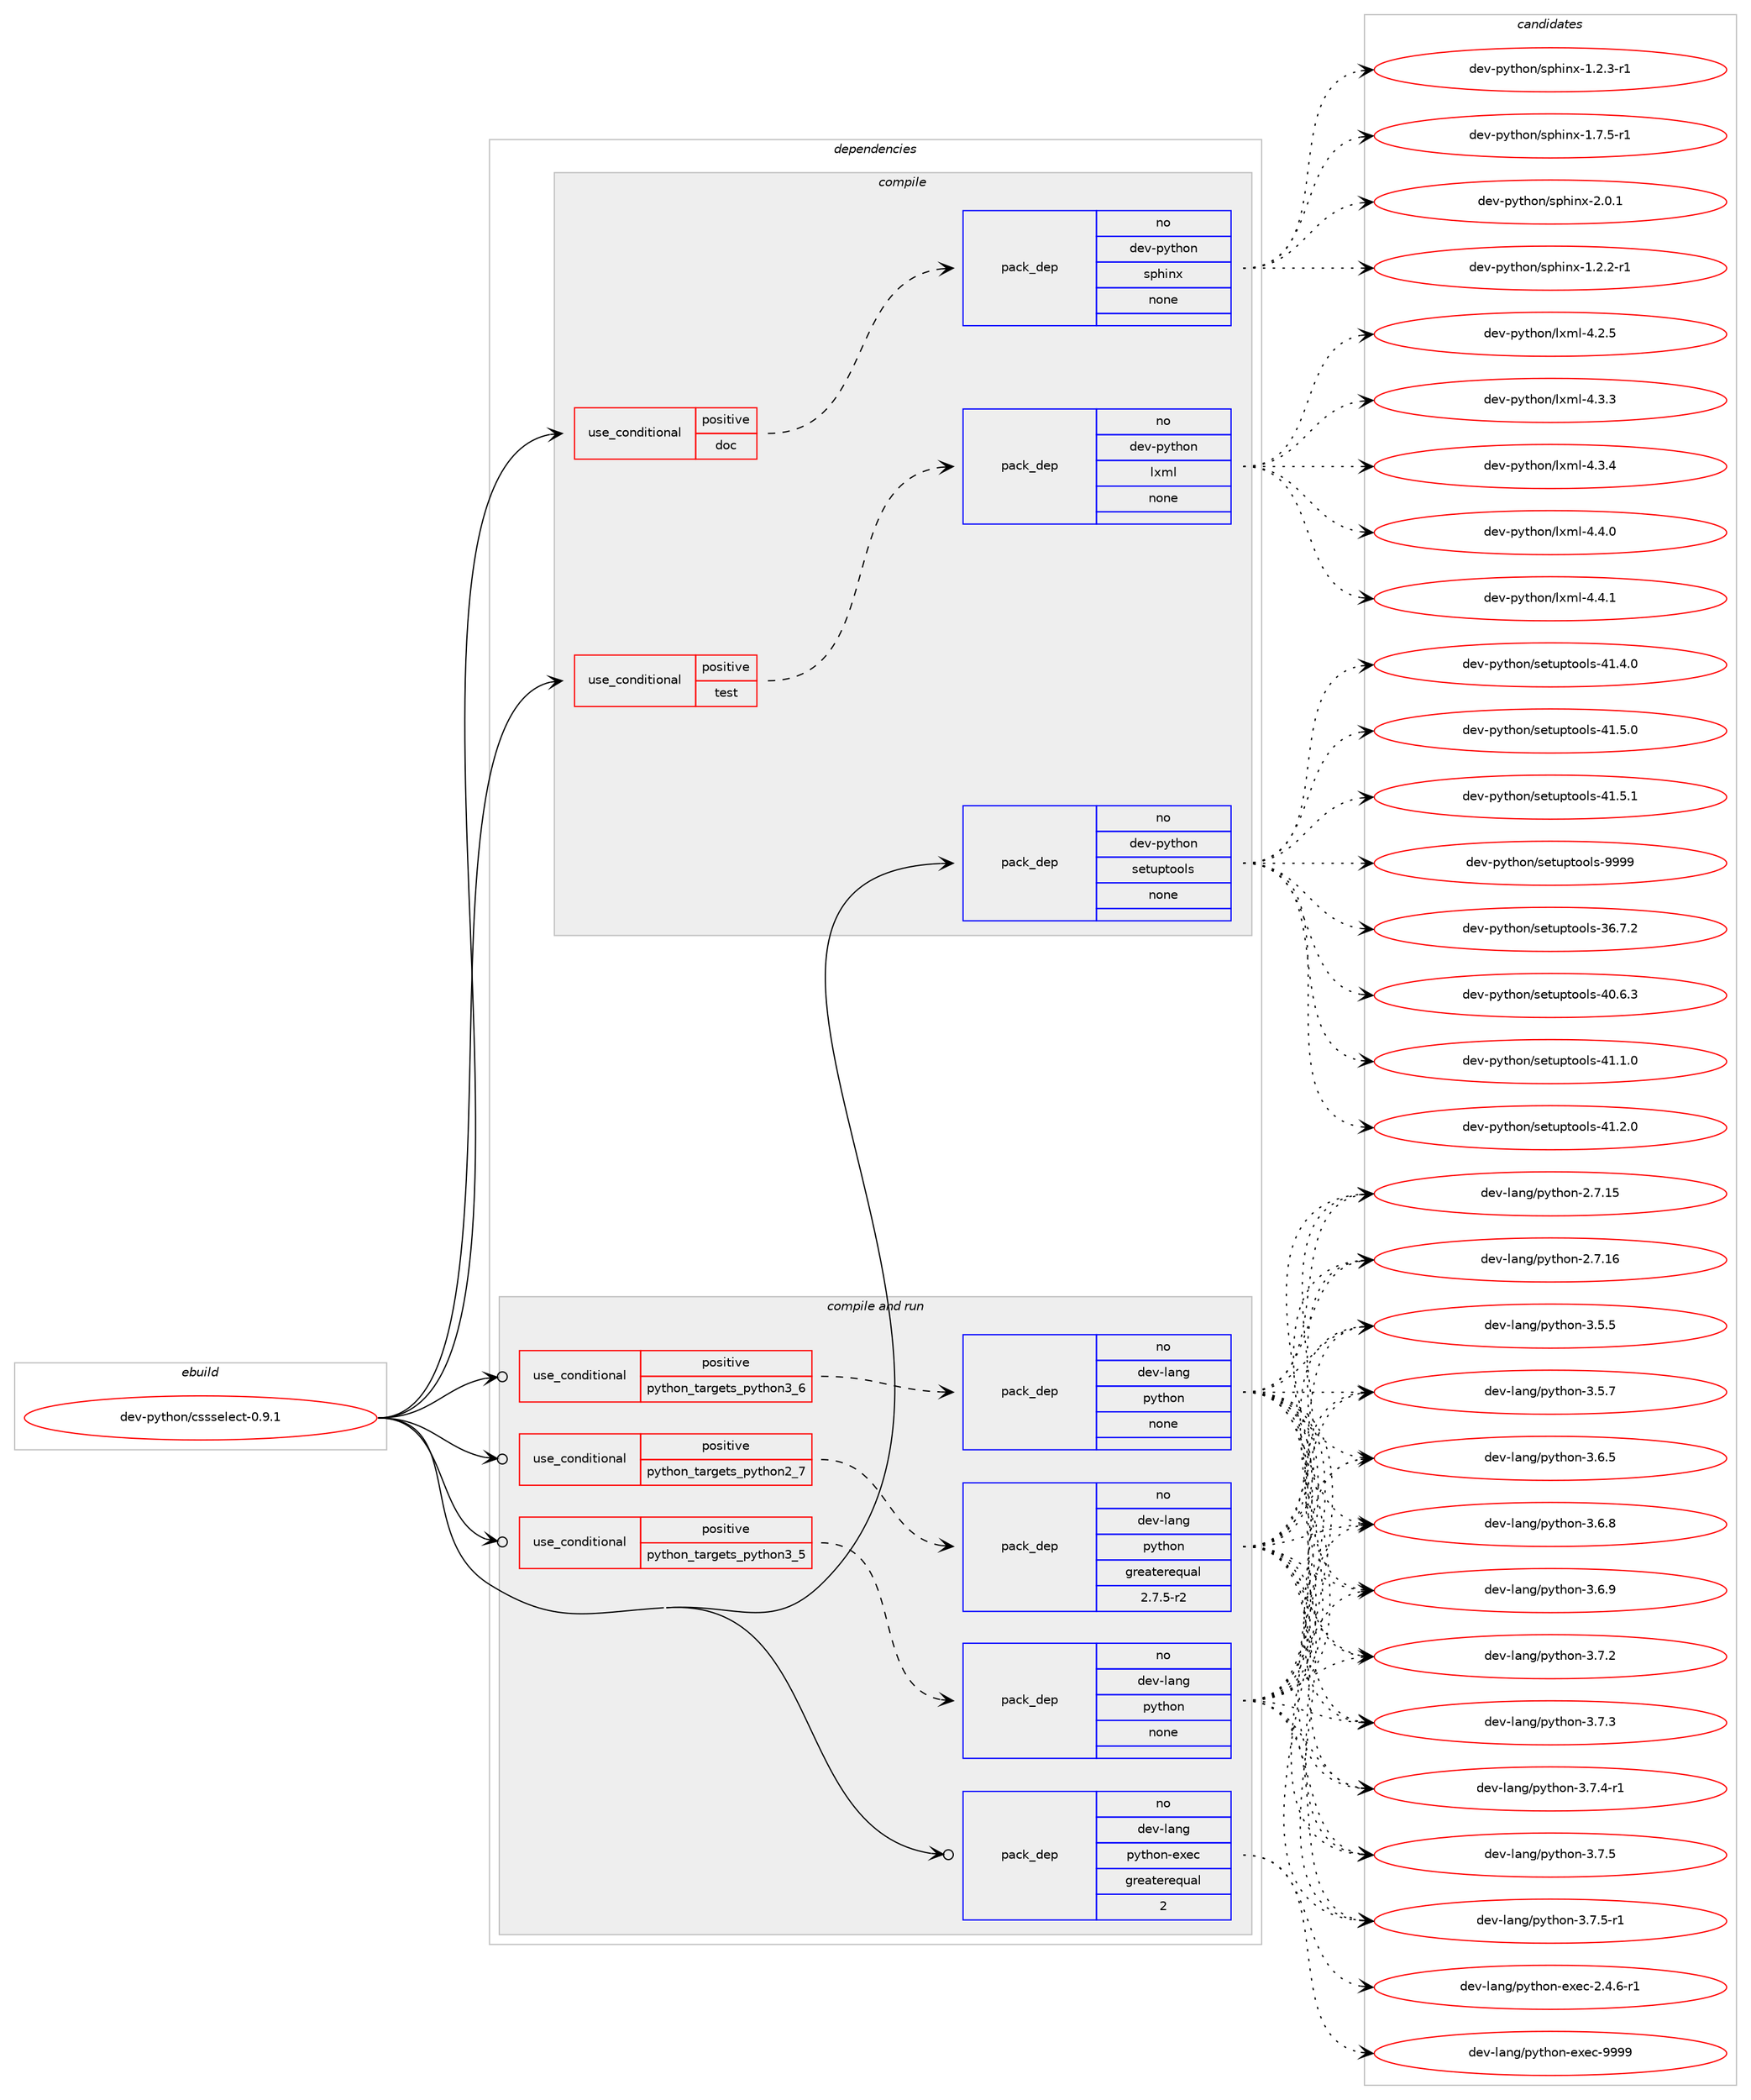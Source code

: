 digraph prolog {

# *************
# Graph options
# *************

newrank=true;
concentrate=true;
compound=true;
graph [rankdir=LR,fontname=Helvetica,fontsize=10,ranksep=1.5];#, ranksep=2.5, nodesep=0.2];
edge  [arrowhead=vee];
node  [fontname=Helvetica,fontsize=10];

# **********
# The ebuild
# **********

subgraph cluster_leftcol {
color=gray;
rank=same;
label=<<i>ebuild</i>>;
id [label="dev-python/cssselect-0.9.1", color=red, width=4, href="../dev-python/cssselect-0.9.1.svg"];
}

# ****************
# The dependencies
# ****************

subgraph cluster_midcol {
color=gray;
label=<<i>dependencies</i>>;
subgraph cluster_compile {
fillcolor="#eeeeee";
style=filled;
label=<<i>compile</i>>;
subgraph cond138110 {
dependency600573 [label=<<TABLE BORDER="0" CELLBORDER="1" CELLSPACING="0" CELLPADDING="4"><TR><TD ROWSPAN="3" CELLPADDING="10">use_conditional</TD></TR><TR><TD>positive</TD></TR><TR><TD>doc</TD></TR></TABLE>>, shape=none, color=red];
subgraph pack450670 {
dependency600574 [label=<<TABLE BORDER="0" CELLBORDER="1" CELLSPACING="0" CELLPADDING="4" WIDTH="220"><TR><TD ROWSPAN="6" CELLPADDING="30">pack_dep</TD></TR><TR><TD WIDTH="110">no</TD></TR><TR><TD>dev-python</TD></TR><TR><TD>sphinx</TD></TR><TR><TD>none</TD></TR><TR><TD></TD></TR></TABLE>>, shape=none, color=blue];
}
dependency600573:e -> dependency600574:w [weight=20,style="dashed",arrowhead="vee"];
}
id:e -> dependency600573:w [weight=20,style="solid",arrowhead="vee"];
subgraph cond138111 {
dependency600575 [label=<<TABLE BORDER="0" CELLBORDER="1" CELLSPACING="0" CELLPADDING="4"><TR><TD ROWSPAN="3" CELLPADDING="10">use_conditional</TD></TR><TR><TD>positive</TD></TR><TR><TD>test</TD></TR></TABLE>>, shape=none, color=red];
subgraph pack450671 {
dependency600576 [label=<<TABLE BORDER="0" CELLBORDER="1" CELLSPACING="0" CELLPADDING="4" WIDTH="220"><TR><TD ROWSPAN="6" CELLPADDING="30">pack_dep</TD></TR><TR><TD WIDTH="110">no</TD></TR><TR><TD>dev-python</TD></TR><TR><TD>lxml</TD></TR><TR><TD>none</TD></TR><TR><TD></TD></TR></TABLE>>, shape=none, color=blue];
}
dependency600575:e -> dependency600576:w [weight=20,style="dashed",arrowhead="vee"];
}
id:e -> dependency600575:w [weight=20,style="solid",arrowhead="vee"];
subgraph pack450672 {
dependency600577 [label=<<TABLE BORDER="0" CELLBORDER="1" CELLSPACING="0" CELLPADDING="4" WIDTH="220"><TR><TD ROWSPAN="6" CELLPADDING="30">pack_dep</TD></TR><TR><TD WIDTH="110">no</TD></TR><TR><TD>dev-python</TD></TR><TR><TD>setuptools</TD></TR><TR><TD>none</TD></TR><TR><TD></TD></TR></TABLE>>, shape=none, color=blue];
}
id:e -> dependency600577:w [weight=20,style="solid",arrowhead="vee"];
}
subgraph cluster_compileandrun {
fillcolor="#eeeeee";
style=filled;
label=<<i>compile and run</i>>;
subgraph cond138112 {
dependency600578 [label=<<TABLE BORDER="0" CELLBORDER="1" CELLSPACING="0" CELLPADDING="4"><TR><TD ROWSPAN="3" CELLPADDING="10">use_conditional</TD></TR><TR><TD>positive</TD></TR><TR><TD>python_targets_python2_7</TD></TR></TABLE>>, shape=none, color=red];
subgraph pack450673 {
dependency600579 [label=<<TABLE BORDER="0" CELLBORDER="1" CELLSPACING="0" CELLPADDING="4" WIDTH="220"><TR><TD ROWSPAN="6" CELLPADDING="30">pack_dep</TD></TR><TR><TD WIDTH="110">no</TD></TR><TR><TD>dev-lang</TD></TR><TR><TD>python</TD></TR><TR><TD>greaterequal</TD></TR><TR><TD>2.7.5-r2</TD></TR></TABLE>>, shape=none, color=blue];
}
dependency600578:e -> dependency600579:w [weight=20,style="dashed",arrowhead="vee"];
}
id:e -> dependency600578:w [weight=20,style="solid",arrowhead="odotvee"];
subgraph cond138113 {
dependency600580 [label=<<TABLE BORDER="0" CELLBORDER="1" CELLSPACING="0" CELLPADDING="4"><TR><TD ROWSPAN="3" CELLPADDING="10">use_conditional</TD></TR><TR><TD>positive</TD></TR><TR><TD>python_targets_python3_5</TD></TR></TABLE>>, shape=none, color=red];
subgraph pack450674 {
dependency600581 [label=<<TABLE BORDER="0" CELLBORDER="1" CELLSPACING="0" CELLPADDING="4" WIDTH="220"><TR><TD ROWSPAN="6" CELLPADDING="30">pack_dep</TD></TR><TR><TD WIDTH="110">no</TD></TR><TR><TD>dev-lang</TD></TR><TR><TD>python</TD></TR><TR><TD>none</TD></TR><TR><TD></TD></TR></TABLE>>, shape=none, color=blue];
}
dependency600580:e -> dependency600581:w [weight=20,style="dashed",arrowhead="vee"];
}
id:e -> dependency600580:w [weight=20,style="solid",arrowhead="odotvee"];
subgraph cond138114 {
dependency600582 [label=<<TABLE BORDER="0" CELLBORDER="1" CELLSPACING="0" CELLPADDING="4"><TR><TD ROWSPAN="3" CELLPADDING="10">use_conditional</TD></TR><TR><TD>positive</TD></TR><TR><TD>python_targets_python3_6</TD></TR></TABLE>>, shape=none, color=red];
subgraph pack450675 {
dependency600583 [label=<<TABLE BORDER="0" CELLBORDER="1" CELLSPACING="0" CELLPADDING="4" WIDTH="220"><TR><TD ROWSPAN="6" CELLPADDING="30">pack_dep</TD></TR><TR><TD WIDTH="110">no</TD></TR><TR><TD>dev-lang</TD></TR><TR><TD>python</TD></TR><TR><TD>none</TD></TR><TR><TD></TD></TR></TABLE>>, shape=none, color=blue];
}
dependency600582:e -> dependency600583:w [weight=20,style="dashed",arrowhead="vee"];
}
id:e -> dependency600582:w [weight=20,style="solid",arrowhead="odotvee"];
subgraph pack450676 {
dependency600584 [label=<<TABLE BORDER="0" CELLBORDER="1" CELLSPACING="0" CELLPADDING="4" WIDTH="220"><TR><TD ROWSPAN="6" CELLPADDING="30">pack_dep</TD></TR><TR><TD WIDTH="110">no</TD></TR><TR><TD>dev-lang</TD></TR><TR><TD>python-exec</TD></TR><TR><TD>greaterequal</TD></TR><TR><TD>2</TD></TR></TABLE>>, shape=none, color=blue];
}
id:e -> dependency600584:w [weight=20,style="solid",arrowhead="odotvee"];
}
subgraph cluster_run {
fillcolor="#eeeeee";
style=filled;
label=<<i>run</i>>;
}
}

# **************
# The candidates
# **************

subgraph cluster_choices {
rank=same;
color=gray;
label=<<i>candidates</i>>;

subgraph choice450670 {
color=black;
nodesep=1;
choice10010111845112121116104111110471151121041051101204549465046504511449 [label="dev-python/sphinx-1.2.2-r1", color=red, width=4,href="../dev-python/sphinx-1.2.2-r1.svg"];
choice10010111845112121116104111110471151121041051101204549465046514511449 [label="dev-python/sphinx-1.2.3-r1", color=red, width=4,href="../dev-python/sphinx-1.2.3-r1.svg"];
choice10010111845112121116104111110471151121041051101204549465546534511449 [label="dev-python/sphinx-1.7.5-r1", color=red, width=4,href="../dev-python/sphinx-1.7.5-r1.svg"];
choice1001011184511212111610411111047115112104105110120455046484649 [label="dev-python/sphinx-2.0.1", color=red, width=4,href="../dev-python/sphinx-2.0.1.svg"];
dependency600574:e -> choice10010111845112121116104111110471151121041051101204549465046504511449:w [style=dotted,weight="100"];
dependency600574:e -> choice10010111845112121116104111110471151121041051101204549465046514511449:w [style=dotted,weight="100"];
dependency600574:e -> choice10010111845112121116104111110471151121041051101204549465546534511449:w [style=dotted,weight="100"];
dependency600574:e -> choice1001011184511212111610411111047115112104105110120455046484649:w [style=dotted,weight="100"];
}
subgraph choice450671 {
color=black;
nodesep=1;
choice1001011184511212111610411111047108120109108455246504653 [label="dev-python/lxml-4.2.5", color=red, width=4,href="../dev-python/lxml-4.2.5.svg"];
choice1001011184511212111610411111047108120109108455246514651 [label="dev-python/lxml-4.3.3", color=red, width=4,href="../dev-python/lxml-4.3.3.svg"];
choice1001011184511212111610411111047108120109108455246514652 [label="dev-python/lxml-4.3.4", color=red, width=4,href="../dev-python/lxml-4.3.4.svg"];
choice1001011184511212111610411111047108120109108455246524648 [label="dev-python/lxml-4.4.0", color=red, width=4,href="../dev-python/lxml-4.4.0.svg"];
choice1001011184511212111610411111047108120109108455246524649 [label="dev-python/lxml-4.4.1", color=red, width=4,href="../dev-python/lxml-4.4.1.svg"];
dependency600576:e -> choice1001011184511212111610411111047108120109108455246504653:w [style=dotted,weight="100"];
dependency600576:e -> choice1001011184511212111610411111047108120109108455246514651:w [style=dotted,weight="100"];
dependency600576:e -> choice1001011184511212111610411111047108120109108455246514652:w [style=dotted,weight="100"];
dependency600576:e -> choice1001011184511212111610411111047108120109108455246524648:w [style=dotted,weight="100"];
dependency600576:e -> choice1001011184511212111610411111047108120109108455246524649:w [style=dotted,weight="100"];
}
subgraph choice450672 {
color=black;
nodesep=1;
choice100101118451121211161041111104711510111611711211611111110811545515446554650 [label="dev-python/setuptools-36.7.2", color=red, width=4,href="../dev-python/setuptools-36.7.2.svg"];
choice100101118451121211161041111104711510111611711211611111110811545524846544651 [label="dev-python/setuptools-40.6.3", color=red, width=4,href="../dev-python/setuptools-40.6.3.svg"];
choice100101118451121211161041111104711510111611711211611111110811545524946494648 [label="dev-python/setuptools-41.1.0", color=red, width=4,href="../dev-python/setuptools-41.1.0.svg"];
choice100101118451121211161041111104711510111611711211611111110811545524946504648 [label="dev-python/setuptools-41.2.0", color=red, width=4,href="../dev-python/setuptools-41.2.0.svg"];
choice100101118451121211161041111104711510111611711211611111110811545524946524648 [label="dev-python/setuptools-41.4.0", color=red, width=4,href="../dev-python/setuptools-41.4.0.svg"];
choice100101118451121211161041111104711510111611711211611111110811545524946534648 [label="dev-python/setuptools-41.5.0", color=red, width=4,href="../dev-python/setuptools-41.5.0.svg"];
choice100101118451121211161041111104711510111611711211611111110811545524946534649 [label="dev-python/setuptools-41.5.1", color=red, width=4,href="../dev-python/setuptools-41.5.1.svg"];
choice10010111845112121116104111110471151011161171121161111111081154557575757 [label="dev-python/setuptools-9999", color=red, width=4,href="../dev-python/setuptools-9999.svg"];
dependency600577:e -> choice100101118451121211161041111104711510111611711211611111110811545515446554650:w [style=dotted,weight="100"];
dependency600577:e -> choice100101118451121211161041111104711510111611711211611111110811545524846544651:w [style=dotted,weight="100"];
dependency600577:e -> choice100101118451121211161041111104711510111611711211611111110811545524946494648:w [style=dotted,weight="100"];
dependency600577:e -> choice100101118451121211161041111104711510111611711211611111110811545524946504648:w [style=dotted,weight="100"];
dependency600577:e -> choice100101118451121211161041111104711510111611711211611111110811545524946524648:w [style=dotted,weight="100"];
dependency600577:e -> choice100101118451121211161041111104711510111611711211611111110811545524946534648:w [style=dotted,weight="100"];
dependency600577:e -> choice100101118451121211161041111104711510111611711211611111110811545524946534649:w [style=dotted,weight="100"];
dependency600577:e -> choice10010111845112121116104111110471151011161171121161111111081154557575757:w [style=dotted,weight="100"];
}
subgraph choice450673 {
color=black;
nodesep=1;
choice10010111845108971101034711212111610411111045504655464953 [label="dev-lang/python-2.7.15", color=red, width=4,href="../dev-lang/python-2.7.15.svg"];
choice10010111845108971101034711212111610411111045504655464954 [label="dev-lang/python-2.7.16", color=red, width=4,href="../dev-lang/python-2.7.16.svg"];
choice100101118451089711010347112121116104111110455146534653 [label="dev-lang/python-3.5.5", color=red, width=4,href="../dev-lang/python-3.5.5.svg"];
choice100101118451089711010347112121116104111110455146534655 [label="dev-lang/python-3.5.7", color=red, width=4,href="../dev-lang/python-3.5.7.svg"];
choice100101118451089711010347112121116104111110455146544653 [label="dev-lang/python-3.6.5", color=red, width=4,href="../dev-lang/python-3.6.5.svg"];
choice100101118451089711010347112121116104111110455146544656 [label="dev-lang/python-3.6.8", color=red, width=4,href="../dev-lang/python-3.6.8.svg"];
choice100101118451089711010347112121116104111110455146544657 [label="dev-lang/python-3.6.9", color=red, width=4,href="../dev-lang/python-3.6.9.svg"];
choice100101118451089711010347112121116104111110455146554650 [label="dev-lang/python-3.7.2", color=red, width=4,href="../dev-lang/python-3.7.2.svg"];
choice100101118451089711010347112121116104111110455146554651 [label="dev-lang/python-3.7.3", color=red, width=4,href="../dev-lang/python-3.7.3.svg"];
choice1001011184510897110103471121211161041111104551465546524511449 [label="dev-lang/python-3.7.4-r1", color=red, width=4,href="../dev-lang/python-3.7.4-r1.svg"];
choice100101118451089711010347112121116104111110455146554653 [label="dev-lang/python-3.7.5", color=red, width=4,href="../dev-lang/python-3.7.5.svg"];
choice1001011184510897110103471121211161041111104551465546534511449 [label="dev-lang/python-3.7.5-r1", color=red, width=4,href="../dev-lang/python-3.7.5-r1.svg"];
dependency600579:e -> choice10010111845108971101034711212111610411111045504655464953:w [style=dotted,weight="100"];
dependency600579:e -> choice10010111845108971101034711212111610411111045504655464954:w [style=dotted,weight="100"];
dependency600579:e -> choice100101118451089711010347112121116104111110455146534653:w [style=dotted,weight="100"];
dependency600579:e -> choice100101118451089711010347112121116104111110455146534655:w [style=dotted,weight="100"];
dependency600579:e -> choice100101118451089711010347112121116104111110455146544653:w [style=dotted,weight="100"];
dependency600579:e -> choice100101118451089711010347112121116104111110455146544656:w [style=dotted,weight="100"];
dependency600579:e -> choice100101118451089711010347112121116104111110455146544657:w [style=dotted,weight="100"];
dependency600579:e -> choice100101118451089711010347112121116104111110455146554650:w [style=dotted,weight="100"];
dependency600579:e -> choice100101118451089711010347112121116104111110455146554651:w [style=dotted,weight="100"];
dependency600579:e -> choice1001011184510897110103471121211161041111104551465546524511449:w [style=dotted,weight="100"];
dependency600579:e -> choice100101118451089711010347112121116104111110455146554653:w [style=dotted,weight="100"];
dependency600579:e -> choice1001011184510897110103471121211161041111104551465546534511449:w [style=dotted,weight="100"];
}
subgraph choice450674 {
color=black;
nodesep=1;
choice10010111845108971101034711212111610411111045504655464953 [label="dev-lang/python-2.7.15", color=red, width=4,href="../dev-lang/python-2.7.15.svg"];
choice10010111845108971101034711212111610411111045504655464954 [label="dev-lang/python-2.7.16", color=red, width=4,href="../dev-lang/python-2.7.16.svg"];
choice100101118451089711010347112121116104111110455146534653 [label="dev-lang/python-3.5.5", color=red, width=4,href="../dev-lang/python-3.5.5.svg"];
choice100101118451089711010347112121116104111110455146534655 [label="dev-lang/python-3.5.7", color=red, width=4,href="../dev-lang/python-3.5.7.svg"];
choice100101118451089711010347112121116104111110455146544653 [label="dev-lang/python-3.6.5", color=red, width=4,href="../dev-lang/python-3.6.5.svg"];
choice100101118451089711010347112121116104111110455146544656 [label="dev-lang/python-3.6.8", color=red, width=4,href="../dev-lang/python-3.6.8.svg"];
choice100101118451089711010347112121116104111110455146544657 [label="dev-lang/python-3.6.9", color=red, width=4,href="../dev-lang/python-3.6.9.svg"];
choice100101118451089711010347112121116104111110455146554650 [label="dev-lang/python-3.7.2", color=red, width=4,href="../dev-lang/python-3.7.2.svg"];
choice100101118451089711010347112121116104111110455146554651 [label="dev-lang/python-3.7.3", color=red, width=4,href="../dev-lang/python-3.7.3.svg"];
choice1001011184510897110103471121211161041111104551465546524511449 [label="dev-lang/python-3.7.4-r1", color=red, width=4,href="../dev-lang/python-3.7.4-r1.svg"];
choice100101118451089711010347112121116104111110455146554653 [label="dev-lang/python-3.7.5", color=red, width=4,href="../dev-lang/python-3.7.5.svg"];
choice1001011184510897110103471121211161041111104551465546534511449 [label="dev-lang/python-3.7.5-r1", color=red, width=4,href="../dev-lang/python-3.7.5-r1.svg"];
dependency600581:e -> choice10010111845108971101034711212111610411111045504655464953:w [style=dotted,weight="100"];
dependency600581:e -> choice10010111845108971101034711212111610411111045504655464954:w [style=dotted,weight="100"];
dependency600581:e -> choice100101118451089711010347112121116104111110455146534653:w [style=dotted,weight="100"];
dependency600581:e -> choice100101118451089711010347112121116104111110455146534655:w [style=dotted,weight="100"];
dependency600581:e -> choice100101118451089711010347112121116104111110455146544653:w [style=dotted,weight="100"];
dependency600581:e -> choice100101118451089711010347112121116104111110455146544656:w [style=dotted,weight="100"];
dependency600581:e -> choice100101118451089711010347112121116104111110455146544657:w [style=dotted,weight="100"];
dependency600581:e -> choice100101118451089711010347112121116104111110455146554650:w [style=dotted,weight="100"];
dependency600581:e -> choice100101118451089711010347112121116104111110455146554651:w [style=dotted,weight="100"];
dependency600581:e -> choice1001011184510897110103471121211161041111104551465546524511449:w [style=dotted,weight="100"];
dependency600581:e -> choice100101118451089711010347112121116104111110455146554653:w [style=dotted,weight="100"];
dependency600581:e -> choice1001011184510897110103471121211161041111104551465546534511449:w [style=dotted,weight="100"];
}
subgraph choice450675 {
color=black;
nodesep=1;
choice10010111845108971101034711212111610411111045504655464953 [label="dev-lang/python-2.7.15", color=red, width=4,href="../dev-lang/python-2.7.15.svg"];
choice10010111845108971101034711212111610411111045504655464954 [label="dev-lang/python-2.7.16", color=red, width=4,href="../dev-lang/python-2.7.16.svg"];
choice100101118451089711010347112121116104111110455146534653 [label="dev-lang/python-3.5.5", color=red, width=4,href="../dev-lang/python-3.5.5.svg"];
choice100101118451089711010347112121116104111110455146534655 [label="dev-lang/python-3.5.7", color=red, width=4,href="../dev-lang/python-3.5.7.svg"];
choice100101118451089711010347112121116104111110455146544653 [label="dev-lang/python-3.6.5", color=red, width=4,href="../dev-lang/python-3.6.5.svg"];
choice100101118451089711010347112121116104111110455146544656 [label="dev-lang/python-3.6.8", color=red, width=4,href="../dev-lang/python-3.6.8.svg"];
choice100101118451089711010347112121116104111110455146544657 [label="dev-lang/python-3.6.9", color=red, width=4,href="../dev-lang/python-3.6.9.svg"];
choice100101118451089711010347112121116104111110455146554650 [label="dev-lang/python-3.7.2", color=red, width=4,href="../dev-lang/python-3.7.2.svg"];
choice100101118451089711010347112121116104111110455146554651 [label="dev-lang/python-3.7.3", color=red, width=4,href="../dev-lang/python-3.7.3.svg"];
choice1001011184510897110103471121211161041111104551465546524511449 [label="dev-lang/python-3.7.4-r1", color=red, width=4,href="../dev-lang/python-3.7.4-r1.svg"];
choice100101118451089711010347112121116104111110455146554653 [label="dev-lang/python-3.7.5", color=red, width=4,href="../dev-lang/python-3.7.5.svg"];
choice1001011184510897110103471121211161041111104551465546534511449 [label="dev-lang/python-3.7.5-r1", color=red, width=4,href="../dev-lang/python-3.7.5-r1.svg"];
dependency600583:e -> choice10010111845108971101034711212111610411111045504655464953:w [style=dotted,weight="100"];
dependency600583:e -> choice10010111845108971101034711212111610411111045504655464954:w [style=dotted,weight="100"];
dependency600583:e -> choice100101118451089711010347112121116104111110455146534653:w [style=dotted,weight="100"];
dependency600583:e -> choice100101118451089711010347112121116104111110455146534655:w [style=dotted,weight="100"];
dependency600583:e -> choice100101118451089711010347112121116104111110455146544653:w [style=dotted,weight="100"];
dependency600583:e -> choice100101118451089711010347112121116104111110455146544656:w [style=dotted,weight="100"];
dependency600583:e -> choice100101118451089711010347112121116104111110455146544657:w [style=dotted,weight="100"];
dependency600583:e -> choice100101118451089711010347112121116104111110455146554650:w [style=dotted,weight="100"];
dependency600583:e -> choice100101118451089711010347112121116104111110455146554651:w [style=dotted,weight="100"];
dependency600583:e -> choice1001011184510897110103471121211161041111104551465546524511449:w [style=dotted,weight="100"];
dependency600583:e -> choice100101118451089711010347112121116104111110455146554653:w [style=dotted,weight="100"];
dependency600583:e -> choice1001011184510897110103471121211161041111104551465546534511449:w [style=dotted,weight="100"];
}
subgraph choice450676 {
color=black;
nodesep=1;
choice10010111845108971101034711212111610411111045101120101994550465246544511449 [label="dev-lang/python-exec-2.4.6-r1", color=red, width=4,href="../dev-lang/python-exec-2.4.6-r1.svg"];
choice10010111845108971101034711212111610411111045101120101994557575757 [label="dev-lang/python-exec-9999", color=red, width=4,href="../dev-lang/python-exec-9999.svg"];
dependency600584:e -> choice10010111845108971101034711212111610411111045101120101994550465246544511449:w [style=dotted,weight="100"];
dependency600584:e -> choice10010111845108971101034711212111610411111045101120101994557575757:w [style=dotted,weight="100"];
}
}

}
